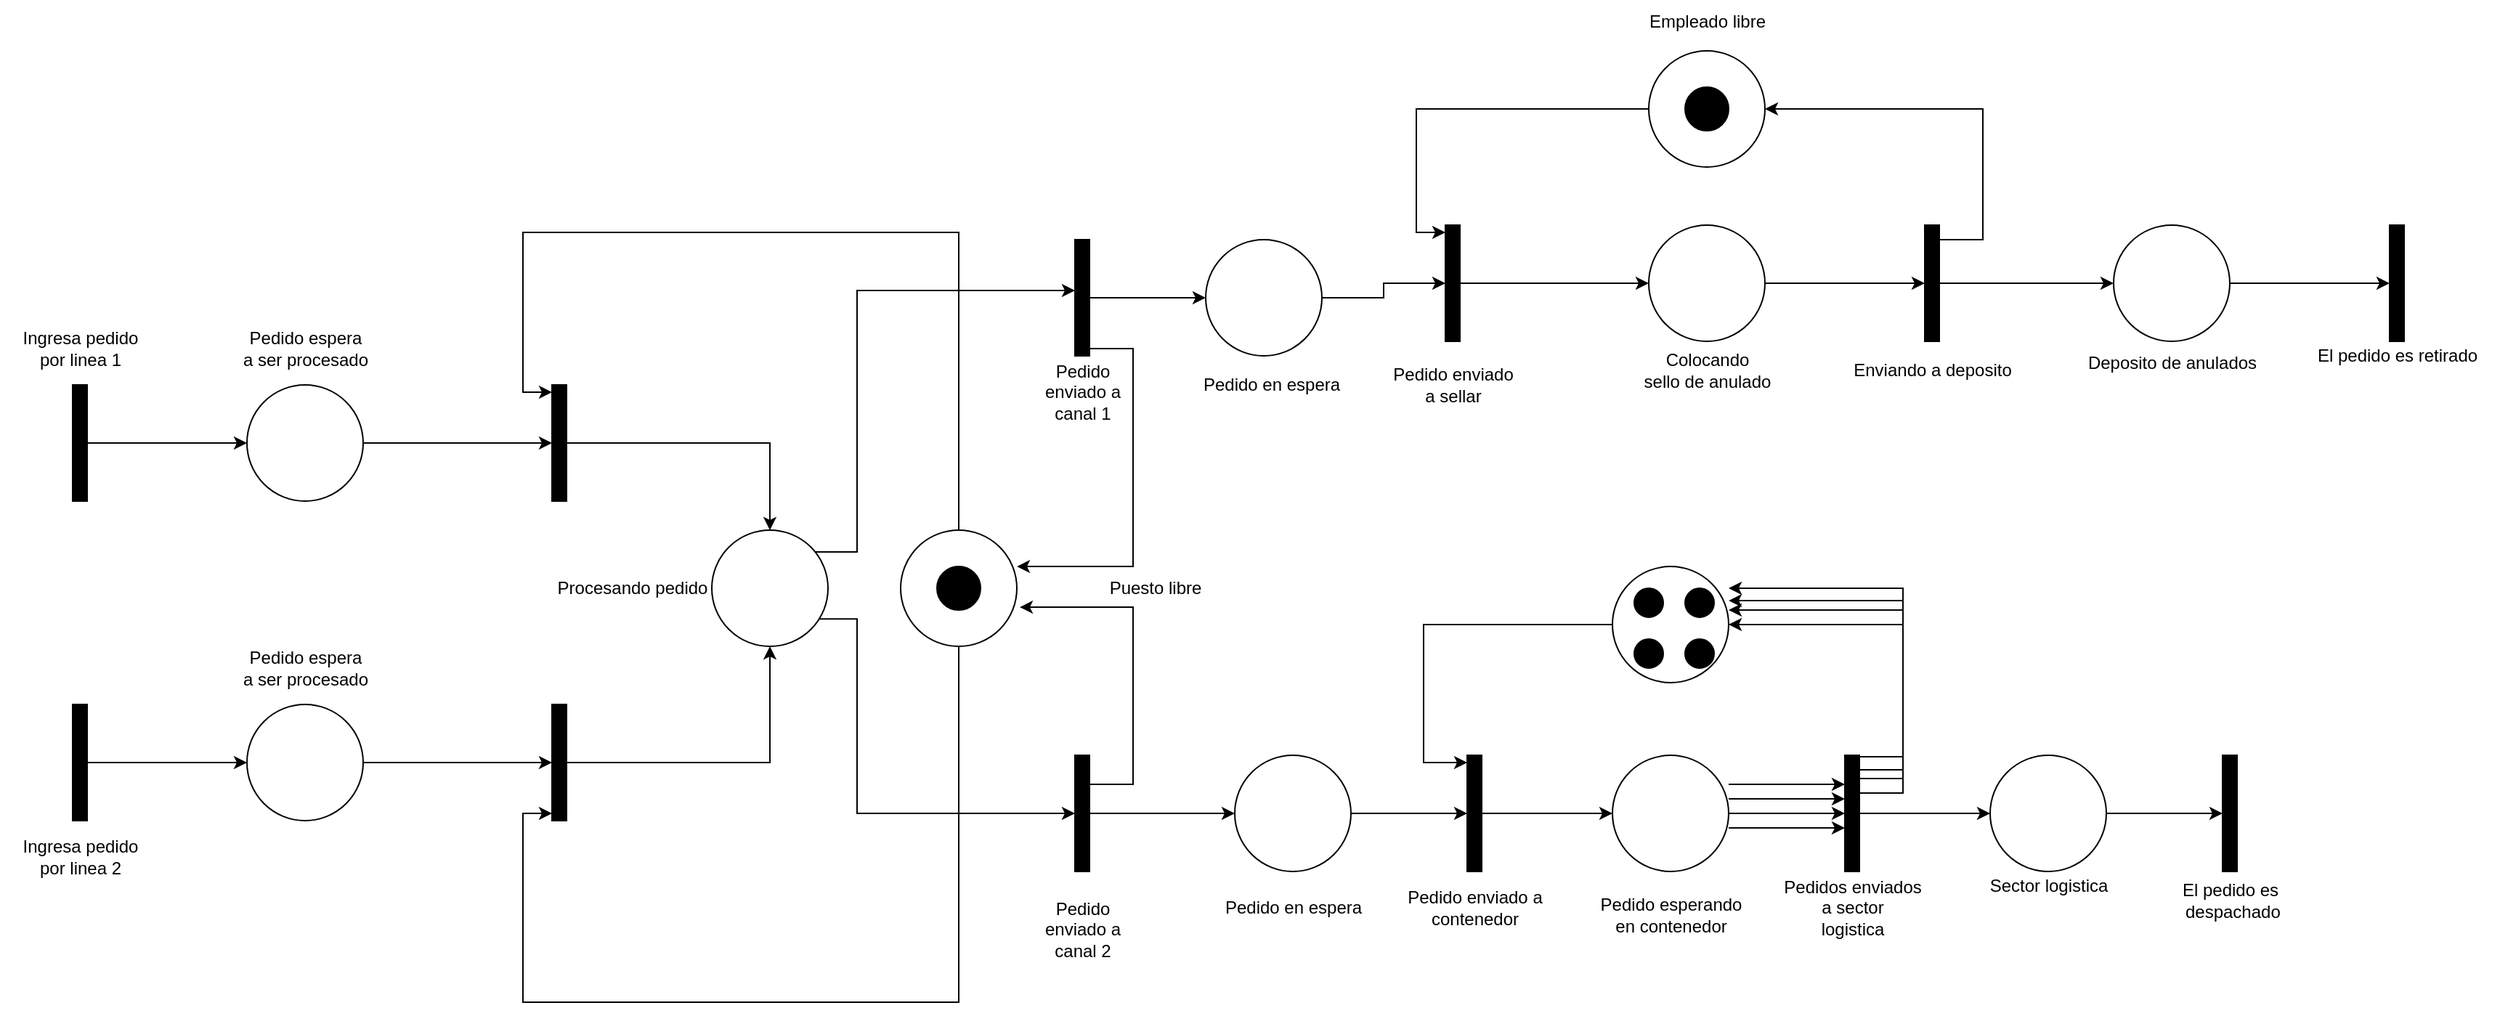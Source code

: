 <mxfile version="24.8.3">
  <diagram name="Page-1" id="lTk-WfhYbgz1Op_8e0j3">
    <mxGraphModel dx="3585" dy="1933" grid="1" gridSize="10" guides="1" tooltips="1" connect="1" arrows="1" fold="1" page="1" pageScale="1" pageWidth="1400" pageHeight="850" math="0" shadow="0">
      <root>
        <mxCell id="0" />
        <mxCell id="1" parent="0" />
        <mxCell id="3zEyPXpClEKox-dw9bNv-3" value="" style="edgeStyle=orthogonalEdgeStyle;rounded=0;orthogonalLoop=1;jettySize=auto;html=1;curved=0;" edge="1" parent="1" source="3zEyPXpClEKox-dw9bNv-36" target="3zEyPXpClEKox-dw9bNv-2">
          <mxGeometry relative="1" as="geometry" />
        </mxCell>
        <mxCell id="3zEyPXpClEKox-dw9bNv-1" value="" style="html=1;points=[[0,0,0,0,5],[0,1,0,0,-5],[1,0,0,0,5],[1,1,0,0,-5]];perimeter=orthogonalPerimeter;outlineConnect=0;targetShapes=umlLifeline;portConstraint=eastwest;newEdgeStyle={&quot;curved&quot;:0,&quot;rounded&quot;:0};fillColor=#000000;" vertex="1" parent="1">
          <mxGeometry x="530" y="345" width="10" height="80" as="geometry" />
        </mxCell>
        <mxCell id="3zEyPXpClEKox-dw9bNv-26" style="edgeStyle=orthogonalEdgeStyle;rounded=0;orthogonalLoop=1;jettySize=auto;html=1;" edge="1" parent="1" source="3zEyPXpClEKox-dw9bNv-2" target="3zEyPXpClEKox-dw9bNv-90">
          <mxGeometry relative="1" as="geometry">
            <mxPoint x="1230" y="280" as="targetPoint" />
            <Array as="points">
              <mxPoint x="1070" y="460" />
              <mxPoint x="1070" y="280" />
            </Array>
          </mxGeometry>
        </mxCell>
        <mxCell id="3zEyPXpClEKox-dw9bNv-57" style="edgeStyle=orthogonalEdgeStyle;rounded=0;orthogonalLoop=1;jettySize=auto;html=1;exitX=0.917;exitY=0.764;exitDx=0;exitDy=0;exitPerimeter=0;" edge="1" parent="1" source="3zEyPXpClEKox-dw9bNv-2" target="3zEyPXpClEKox-dw9bNv-8">
          <mxGeometry relative="1" as="geometry">
            <Array as="points">
              <mxPoint x="1070" y="506" />
              <mxPoint x="1070" y="640" />
            </Array>
          </mxGeometry>
        </mxCell>
        <mxCell id="3zEyPXpClEKox-dw9bNv-2" value="" style="ellipse;whiteSpace=wrap;html=1;aspect=fixed;" vertex="1" parent="1">
          <mxGeometry x="970" y="445" width="80" height="80" as="geometry" />
        </mxCell>
        <mxCell id="3zEyPXpClEKox-dw9bNv-6" style="edgeStyle=orthogonalEdgeStyle;rounded=0;orthogonalLoop=1;jettySize=auto;html=1;curved=0;entryX=0.5;entryY=1;entryDx=0;entryDy=0;" edge="1" parent="1" source="3zEyPXpClEKox-dw9bNv-34" target="3zEyPXpClEKox-dw9bNv-2">
          <mxGeometry relative="1" as="geometry" />
        </mxCell>
        <mxCell id="3zEyPXpClEKox-dw9bNv-4" value="" style="html=1;points=[[0,0,0,0,5],[0,1,0,0,-5],[1,0,0,0,5],[1,1,0,0,-5]];perimeter=orthogonalPerimeter;outlineConnect=0;targetShapes=umlLifeline;portConstraint=eastwest;newEdgeStyle={&quot;curved&quot;:0,&quot;rounded&quot;:0};fillColor=#000000;" vertex="1" parent="1">
          <mxGeometry x="530" y="565" width="10" height="80" as="geometry" />
        </mxCell>
        <mxCell id="3zEyPXpClEKox-dw9bNv-23" style="edgeStyle=orthogonalEdgeStyle;rounded=0;orthogonalLoop=1;jettySize=auto;html=1;curved=0;entryX=0;entryY=0.5;entryDx=0;entryDy=0;" edge="1" parent="1" source="3zEyPXpClEKox-dw9bNv-7" target="3zEyPXpClEKox-dw9bNv-9">
          <mxGeometry relative="1" as="geometry" />
        </mxCell>
        <mxCell id="3zEyPXpClEKox-dw9bNv-7" value="" style="html=1;points=[[0,0,0,0,5],[0,1,0,0,-5],[1,0,0,0,5],[1,1,0,0,-5]];perimeter=orthogonalPerimeter;outlineConnect=0;targetShapes=umlLifeline;portConstraint=eastwest;newEdgeStyle={&quot;curved&quot;:0,&quot;rounded&quot;:0};fillColor=#000000;" vertex="1" parent="1">
          <mxGeometry x="1475" y="235" width="10" height="80" as="geometry" />
        </mxCell>
        <mxCell id="3zEyPXpClEKox-dw9bNv-39" style="edgeStyle=orthogonalEdgeStyle;rounded=0;orthogonalLoop=1;jettySize=auto;html=1;curved=0;entryX=1.025;entryY=0.663;entryDx=0;entryDy=0;entryPerimeter=0;" edge="1" parent="1" source="3zEyPXpClEKox-dw9bNv-8" target="3zEyPXpClEKox-dw9bNv-38">
          <mxGeometry relative="1" as="geometry">
            <mxPoint x="1310" y="510" as="targetPoint" />
            <Array as="points">
              <mxPoint x="1260" y="620" />
              <mxPoint x="1260" y="498" />
            </Array>
          </mxGeometry>
        </mxCell>
        <mxCell id="3zEyPXpClEKox-dw9bNv-60" value="" style="edgeStyle=orthogonalEdgeStyle;rounded=0;orthogonalLoop=1;jettySize=auto;html=1;curved=0;" edge="1" parent="1" source="3zEyPXpClEKox-dw9bNv-8" target="3zEyPXpClEKox-dw9bNv-58">
          <mxGeometry relative="1" as="geometry" />
        </mxCell>
        <mxCell id="3zEyPXpClEKox-dw9bNv-8" value="" style="html=1;points=[[0,0,0,0,5],[0,1,0,0,-5],[1,0,0,0,5],[1,1,0,0,-5]];perimeter=orthogonalPerimeter;outlineConnect=0;targetShapes=umlLifeline;portConstraint=eastwest;newEdgeStyle={&quot;curved&quot;:0,&quot;rounded&quot;:0};fillColor=#000000;" vertex="1" parent="1">
          <mxGeometry x="1220" y="600" width="10" height="80" as="geometry" />
        </mxCell>
        <mxCell id="3zEyPXpClEKox-dw9bNv-22" value="" style="edgeStyle=orthogonalEdgeStyle;rounded=0;orthogonalLoop=1;jettySize=auto;html=1;" edge="1" parent="1" source="3zEyPXpClEKox-dw9bNv-9" target="3zEyPXpClEKox-dw9bNv-15">
          <mxGeometry relative="1" as="geometry" />
        </mxCell>
        <mxCell id="3zEyPXpClEKox-dw9bNv-9" value="" style="ellipse;whiteSpace=wrap;html=1;aspect=fixed;" vertex="1" parent="1">
          <mxGeometry x="1615" y="235" width="80" height="80" as="geometry" />
        </mxCell>
        <mxCell id="3zEyPXpClEKox-dw9bNv-20" style="edgeStyle=orthogonalEdgeStyle;rounded=0;orthogonalLoop=1;jettySize=auto;html=1;curved=0;entryX=0;entryY=0.5;entryDx=0;entryDy=0;" edge="1" parent="1" source="3zEyPXpClEKox-dw9bNv-15" target="3zEyPXpClEKox-dw9bNv-16">
          <mxGeometry relative="1" as="geometry" />
        </mxCell>
        <mxCell id="3zEyPXpClEKox-dw9bNv-24" style="edgeStyle=orthogonalEdgeStyle;rounded=0;orthogonalLoop=1;jettySize=auto;html=1;curved=0;entryX=1;entryY=0.5;entryDx=0;entryDy=0;" edge="1" parent="1" source="3zEyPXpClEKox-dw9bNv-15" target="3zEyPXpClEKox-dw9bNv-18">
          <mxGeometry relative="1" as="geometry">
            <Array as="points">
              <mxPoint x="1845" y="245" />
              <mxPoint x="1845" y="155" />
            </Array>
          </mxGeometry>
        </mxCell>
        <mxCell id="3zEyPXpClEKox-dw9bNv-15" value="" style="html=1;points=[[0,0,0,0,5],[0,1,0,0,-5],[1,0,0,0,5],[1,1,0,0,-5]];perimeter=orthogonalPerimeter;outlineConnect=0;targetShapes=umlLifeline;portConstraint=eastwest;newEdgeStyle={&quot;curved&quot;:0,&quot;rounded&quot;:0};fillColor=#000000;" vertex="1" parent="1">
          <mxGeometry x="1805" y="235" width="10" height="80" as="geometry" />
        </mxCell>
        <mxCell id="3zEyPXpClEKox-dw9bNv-21" value="" style="edgeStyle=orthogonalEdgeStyle;rounded=0;orthogonalLoop=1;jettySize=auto;html=1;" edge="1" parent="1" source="3zEyPXpClEKox-dw9bNv-16" target="3zEyPXpClEKox-dw9bNv-17">
          <mxGeometry relative="1" as="geometry" />
        </mxCell>
        <mxCell id="3zEyPXpClEKox-dw9bNv-16" value="" style="ellipse;whiteSpace=wrap;html=1;aspect=fixed;" vertex="1" parent="1">
          <mxGeometry x="1935" y="235" width="80" height="80" as="geometry" />
        </mxCell>
        <mxCell id="3zEyPXpClEKox-dw9bNv-17" value="" style="html=1;points=[[0,0,0,0,5],[0,1,0,0,-5],[1,0,0,0,5],[1,1,0,0,-5]];perimeter=orthogonalPerimeter;outlineConnect=0;targetShapes=umlLifeline;portConstraint=eastwest;newEdgeStyle={&quot;curved&quot;:0,&quot;rounded&quot;:0};fillColor=#000000;" vertex="1" parent="1">
          <mxGeometry x="2125" y="235" width="10" height="80" as="geometry" />
        </mxCell>
        <mxCell id="3zEyPXpClEKox-dw9bNv-18" value="" style="ellipse;whiteSpace=wrap;html=1;aspect=fixed;" vertex="1" parent="1">
          <mxGeometry x="1615" y="115" width="80" height="80" as="geometry" />
        </mxCell>
        <mxCell id="3zEyPXpClEKox-dw9bNv-19" value="" style="ellipse;whiteSpace=wrap;html=1;aspect=fixed;fillColor=#000000;" vertex="1" parent="1">
          <mxGeometry x="1640" y="140" width="30" height="30" as="geometry" />
        </mxCell>
        <mxCell id="3zEyPXpClEKox-dw9bNv-25" style="edgeStyle=orthogonalEdgeStyle;rounded=0;orthogonalLoop=1;jettySize=auto;html=1;entryX=0;entryY=0;entryDx=0;entryDy=5;entryPerimeter=0;" edge="1" parent="1" source="3zEyPXpClEKox-dw9bNv-18" target="3zEyPXpClEKox-dw9bNv-7">
          <mxGeometry relative="1" as="geometry">
            <Array as="points">
              <mxPoint x="1455" y="155" />
              <mxPoint x="1455" y="240" />
            </Array>
          </mxGeometry>
        </mxCell>
        <mxCell id="3zEyPXpClEKox-dw9bNv-27" value="&lt;div&gt;Ingresa pedido&lt;/div&gt;&lt;div&gt;por linea 1&lt;br&gt;&lt;/div&gt;" style="text;html=1;align=center;verticalAlign=middle;resizable=0;points=[];autosize=1;strokeColor=none;fillColor=none;" vertex="1" parent="1">
          <mxGeometry x="480" y="300" width="110" height="40" as="geometry" />
        </mxCell>
        <mxCell id="3zEyPXpClEKox-dw9bNv-28" value="&lt;div&gt;Ingresa pedido&lt;/div&gt;&lt;div&gt;por linea 2&lt;br&gt;&lt;/div&gt;" style="text;html=1;align=center;verticalAlign=middle;resizable=0;points=[];autosize=1;strokeColor=none;fillColor=none;" vertex="1" parent="1">
          <mxGeometry x="480" y="650" width="110" height="40" as="geometry" />
        </mxCell>
        <mxCell id="3zEyPXpClEKox-dw9bNv-31" value="" style="edgeStyle=orthogonalEdgeStyle;rounded=0;orthogonalLoop=1;jettySize=auto;html=1;curved=0;entryX=0;entryY=0.5;entryDx=0;entryDy=0;" edge="1" parent="1" source="3zEyPXpClEKox-dw9bNv-4" target="3zEyPXpClEKox-dw9bNv-30">
          <mxGeometry relative="1" as="geometry">
            <mxPoint x="540" y="605" as="sourcePoint" />
            <mxPoint x="840" y="525" as="targetPoint" />
          </mxGeometry>
        </mxCell>
        <mxCell id="3zEyPXpClEKox-dw9bNv-30" value="" style="ellipse;whiteSpace=wrap;html=1;aspect=fixed;" vertex="1" parent="1">
          <mxGeometry x="650" y="565" width="80" height="80" as="geometry" />
        </mxCell>
        <mxCell id="3zEyPXpClEKox-dw9bNv-33" value="" style="edgeStyle=orthogonalEdgeStyle;rounded=0;orthogonalLoop=1;jettySize=auto;html=1;curved=0;" edge="1" parent="1" source="3zEyPXpClEKox-dw9bNv-1" target="3zEyPXpClEKox-dw9bNv-32">
          <mxGeometry relative="1" as="geometry">
            <mxPoint x="540" y="385" as="sourcePoint" />
            <mxPoint x="840" y="445" as="targetPoint" />
          </mxGeometry>
        </mxCell>
        <mxCell id="3zEyPXpClEKox-dw9bNv-32" value="" style="ellipse;whiteSpace=wrap;html=1;aspect=fixed;" vertex="1" parent="1">
          <mxGeometry x="650" y="345" width="80" height="80" as="geometry" />
        </mxCell>
        <mxCell id="3zEyPXpClEKox-dw9bNv-35" value="" style="edgeStyle=orthogonalEdgeStyle;rounded=0;orthogonalLoop=1;jettySize=auto;html=1;curved=0;" edge="1" parent="1" source="3zEyPXpClEKox-dw9bNv-30" target="3zEyPXpClEKox-dw9bNv-34">
          <mxGeometry relative="1" as="geometry">
            <mxPoint x="730" y="605" as="sourcePoint" />
            <mxPoint x="1010" y="525" as="targetPoint" />
          </mxGeometry>
        </mxCell>
        <mxCell id="3zEyPXpClEKox-dw9bNv-34" value="" style="html=1;points=[[0,0,0,0,5],[0,1,0,0,-5],[1,0,0,0,5],[1,1,0,0,-5]];perimeter=orthogonalPerimeter;outlineConnect=0;targetShapes=umlLifeline;portConstraint=eastwest;newEdgeStyle={&quot;curved&quot;:0,&quot;rounded&quot;:0};fillColor=#000000;" vertex="1" parent="1">
          <mxGeometry x="860" y="565" width="10" height="80" as="geometry" />
        </mxCell>
        <mxCell id="3zEyPXpClEKox-dw9bNv-37" value="" style="edgeStyle=orthogonalEdgeStyle;rounded=0;orthogonalLoop=1;jettySize=auto;html=1;curved=0;" edge="1" parent="1" source="3zEyPXpClEKox-dw9bNv-32" target="3zEyPXpClEKox-dw9bNv-36">
          <mxGeometry relative="1" as="geometry">
            <mxPoint x="730" y="385" as="sourcePoint" />
            <mxPoint x="1010" y="445" as="targetPoint" />
          </mxGeometry>
        </mxCell>
        <mxCell id="3zEyPXpClEKox-dw9bNv-36" value="" style="html=1;points=[[0,0,0,0,5],[0,1,0,0,-5],[1,0,0,0,5],[1,1,0,0,-5]];perimeter=orthogonalPerimeter;outlineConnect=0;targetShapes=umlLifeline;portConstraint=eastwest;newEdgeStyle={&quot;curved&quot;:0,&quot;rounded&quot;:0};fillColor=#000000;" vertex="1" parent="1">
          <mxGeometry x="860" y="345" width="10" height="80" as="geometry" />
        </mxCell>
        <mxCell id="3zEyPXpClEKox-dw9bNv-38" value="" style="ellipse;whiteSpace=wrap;html=1;aspect=fixed;" vertex="1" parent="1">
          <mxGeometry x="1100" y="445" width="80" height="80" as="geometry" />
        </mxCell>
        <mxCell id="3zEyPXpClEKox-dw9bNv-40" style="edgeStyle=orthogonalEdgeStyle;rounded=0;orthogonalLoop=1;jettySize=auto;html=1;curved=0;entryX=1;entryY=0.313;entryDx=0;entryDy=0;entryPerimeter=0;exitX=1;exitY=1;exitDx=0;exitDy=-5;exitPerimeter=0;" edge="1" parent="1" source="3zEyPXpClEKox-dw9bNv-90" target="3zEyPXpClEKox-dw9bNv-38">
          <mxGeometry relative="1" as="geometry">
            <mxPoint x="1320" y="300" as="sourcePoint" />
            <Array as="points">
              <mxPoint x="1260" y="320" />
              <mxPoint x="1260" y="470" />
            </Array>
          </mxGeometry>
        </mxCell>
        <mxCell id="3zEyPXpClEKox-dw9bNv-41" style="edgeStyle=orthogonalEdgeStyle;rounded=0;orthogonalLoop=1;jettySize=auto;html=1;entryX=0;entryY=1;entryDx=0;entryDy=-5;entryPerimeter=0;" edge="1" parent="1" source="3zEyPXpClEKox-dw9bNv-38" target="3zEyPXpClEKox-dw9bNv-34">
          <mxGeometry relative="1" as="geometry">
            <Array as="points">
              <mxPoint x="1140" y="770" />
              <mxPoint x="840" y="770" />
              <mxPoint x="840" y="640" />
            </Array>
          </mxGeometry>
        </mxCell>
        <mxCell id="3zEyPXpClEKox-dw9bNv-42" style="edgeStyle=orthogonalEdgeStyle;rounded=0;orthogonalLoop=1;jettySize=auto;html=1;entryX=0;entryY=0;entryDx=0;entryDy=5;entryPerimeter=0;" edge="1" parent="1" source="3zEyPXpClEKox-dw9bNv-38" target="3zEyPXpClEKox-dw9bNv-36">
          <mxGeometry relative="1" as="geometry">
            <Array as="points">
              <mxPoint x="1140" y="240" />
              <mxPoint x="840" y="240" />
              <mxPoint x="840" y="350" />
            </Array>
          </mxGeometry>
        </mxCell>
        <mxCell id="3zEyPXpClEKox-dw9bNv-45" value="" style="ellipse;whiteSpace=wrap;html=1;aspect=fixed;fillColor=#000000;" vertex="1" parent="1">
          <mxGeometry x="1125" y="470" width="30" height="30" as="geometry" />
        </mxCell>
        <mxCell id="3zEyPXpClEKox-dw9bNv-47" value="&lt;div&gt;Pedido espera&lt;/div&gt;&lt;div&gt;a ser procesado&lt;br&gt;&lt;/div&gt;" style="text;html=1;align=center;verticalAlign=middle;resizable=0;points=[];autosize=1;strokeColor=none;fillColor=none;" vertex="1" parent="1">
          <mxGeometry x="635" y="300" width="110" height="40" as="geometry" />
        </mxCell>
        <mxCell id="3zEyPXpClEKox-dw9bNv-48" value="&lt;div&gt;Pedido espera&lt;/div&gt;&lt;div&gt;a ser procesado&lt;br&gt;&lt;/div&gt;" style="text;html=1;align=center;verticalAlign=middle;resizable=0;points=[];autosize=1;strokeColor=none;fillColor=none;" vertex="1" parent="1">
          <mxGeometry x="635" y="520" width="110" height="40" as="geometry" />
        </mxCell>
        <mxCell id="3zEyPXpClEKox-dw9bNv-49" value="Procesando pedido" style="text;html=1;align=center;verticalAlign=middle;resizable=0;points=[];autosize=1;strokeColor=none;fillColor=none;" vertex="1" parent="1">
          <mxGeometry x="850" y="470" width="130" height="30" as="geometry" />
        </mxCell>
        <mxCell id="3zEyPXpClEKox-dw9bNv-50" value="Puesto libre" style="text;html=1;align=center;verticalAlign=middle;resizable=0;points=[];autosize=1;strokeColor=none;fillColor=none;" vertex="1" parent="1">
          <mxGeometry x="1230" y="470" width="90" height="30" as="geometry" />
        </mxCell>
        <mxCell id="3zEyPXpClEKox-dw9bNv-51" value="&lt;div&gt;Pedido enviado&lt;/div&gt;&lt;div&gt;a sellar&lt;br&gt;&lt;/div&gt;" style="text;html=1;align=center;verticalAlign=middle;resizable=0;points=[];autosize=1;strokeColor=none;fillColor=none;" vertex="1" parent="1">
          <mxGeometry x="1425" y="325" width="110" height="40" as="geometry" />
        </mxCell>
        <mxCell id="3zEyPXpClEKox-dw9bNv-52" value="&lt;div&gt;Colocando&lt;/div&gt;&lt;div&gt;sello de anulado&lt;br&gt;&lt;/div&gt;" style="text;html=1;align=center;verticalAlign=middle;resizable=0;points=[];autosize=1;strokeColor=none;fillColor=none;" vertex="1" parent="1">
          <mxGeometry x="1595" y="315" width="120" height="40" as="geometry" />
        </mxCell>
        <mxCell id="3zEyPXpClEKox-dw9bNv-53" value="Enviando a deposito" style="text;html=1;align=center;verticalAlign=middle;resizable=0;points=[];autosize=1;strokeColor=none;fillColor=none;" vertex="1" parent="1">
          <mxGeometry x="1740" y="320" width="140" height="30" as="geometry" />
        </mxCell>
        <mxCell id="3zEyPXpClEKox-dw9bNv-54" value="Deposito de anulados" style="text;html=1;align=center;verticalAlign=middle;resizable=0;points=[];autosize=1;strokeColor=none;fillColor=none;" vertex="1" parent="1">
          <mxGeometry x="1900" y="315" width="150" height="30" as="geometry" />
        </mxCell>
        <mxCell id="3zEyPXpClEKox-dw9bNv-55" value="El pedido es retirado" style="text;html=1;align=center;verticalAlign=middle;resizable=0;points=[];autosize=1;strokeColor=none;fillColor=none;" vertex="1" parent="1">
          <mxGeometry x="2060" y="310" width="140" height="30" as="geometry" />
        </mxCell>
        <mxCell id="3zEyPXpClEKox-dw9bNv-56" value="Empleado libre" style="text;html=1;align=center;verticalAlign=middle;resizable=0;points=[];autosize=1;strokeColor=none;fillColor=none;" vertex="1" parent="1">
          <mxGeometry x="1600" y="80" width="110" height="30" as="geometry" />
        </mxCell>
        <mxCell id="3zEyPXpClEKox-dw9bNv-61" value="" style="edgeStyle=orthogonalEdgeStyle;rounded=0;orthogonalLoop=1;jettySize=auto;html=1;" edge="1" parent="1" source="3zEyPXpClEKox-dw9bNv-58" target="3zEyPXpClEKox-dw9bNv-59">
          <mxGeometry relative="1" as="geometry" />
        </mxCell>
        <mxCell id="3zEyPXpClEKox-dw9bNv-58" value="" style="ellipse;whiteSpace=wrap;html=1;aspect=fixed;" vertex="1" parent="1">
          <mxGeometry x="1330" y="600" width="80" height="80" as="geometry" />
        </mxCell>
        <mxCell id="3zEyPXpClEKox-dw9bNv-63" value="" style="edgeStyle=orthogonalEdgeStyle;rounded=0;orthogonalLoop=1;jettySize=auto;html=1;curved=0;" edge="1" parent="1" source="3zEyPXpClEKox-dw9bNv-59" target="3zEyPXpClEKox-dw9bNv-62">
          <mxGeometry relative="1" as="geometry" />
        </mxCell>
        <mxCell id="3zEyPXpClEKox-dw9bNv-59" value="" style="html=1;points=[[0,0,0,0,5],[0,1,0,0,-5],[1,0,0,0,5],[1,1,0,0,-5]];perimeter=orthogonalPerimeter;outlineConnect=0;targetShapes=umlLifeline;portConstraint=eastwest;newEdgeStyle={&quot;curved&quot;:0,&quot;rounded&quot;:0};fillColor=#000000;" vertex="1" parent="1">
          <mxGeometry x="1490" y="600" width="10" height="80" as="geometry" />
        </mxCell>
        <mxCell id="3zEyPXpClEKox-dw9bNv-65" value="" style="edgeStyle=orthogonalEdgeStyle;rounded=0;orthogonalLoop=1;jettySize=auto;html=1;" edge="1" parent="1" source="3zEyPXpClEKox-dw9bNv-62" target="3zEyPXpClEKox-dw9bNv-64">
          <mxGeometry relative="1" as="geometry" />
        </mxCell>
        <mxCell id="3zEyPXpClEKox-dw9bNv-62" value="" style="ellipse;whiteSpace=wrap;html=1;aspect=fixed;" vertex="1" parent="1">
          <mxGeometry x="1590" y="600" width="80" height="80" as="geometry" />
        </mxCell>
        <mxCell id="3zEyPXpClEKox-dw9bNv-81" value="" style="edgeStyle=orthogonalEdgeStyle;rounded=0;orthogonalLoop=1;jettySize=auto;html=1;curved=0;" edge="1" parent="1" source="3zEyPXpClEKox-dw9bNv-64" target="3zEyPXpClEKox-dw9bNv-79">
          <mxGeometry relative="1" as="geometry" />
        </mxCell>
        <mxCell id="3zEyPXpClEKox-dw9bNv-64" value="" style="html=1;points=[[0,0,0,0,5],[0,1,0,0,-5],[1,0,0,0,5],[1,1,0,0,-5]];perimeter=orthogonalPerimeter;outlineConnect=0;targetShapes=umlLifeline;portConstraint=eastwest;newEdgeStyle={&quot;curved&quot;:0,&quot;rounded&quot;:0};fillColor=#000000;" vertex="1" parent="1">
          <mxGeometry x="1750" y="600" width="10" height="80" as="geometry" />
        </mxCell>
        <mxCell id="3zEyPXpClEKox-dw9bNv-66" value="" style="ellipse;whiteSpace=wrap;html=1;aspect=fixed;" vertex="1" parent="1">
          <mxGeometry x="1590" y="470" width="80" height="80" as="geometry" />
        </mxCell>
        <mxCell id="3zEyPXpClEKox-dw9bNv-67" value="" style="ellipse;whiteSpace=wrap;html=1;aspect=fixed;fillColor=#000000;" vertex="1" parent="1">
          <mxGeometry x="1605" y="485" width="20" height="20" as="geometry" />
        </mxCell>
        <mxCell id="3zEyPXpClEKox-dw9bNv-68" value="" style="ellipse;whiteSpace=wrap;html=1;aspect=fixed;fillColor=#000000;" vertex="1" parent="1">
          <mxGeometry x="1640" y="485" width="20" height="20" as="geometry" />
        </mxCell>
        <mxCell id="3zEyPXpClEKox-dw9bNv-69" value="" style="ellipse;whiteSpace=wrap;html=1;aspect=fixed;fillColor=#000000;" vertex="1" parent="1">
          <mxGeometry x="1605" y="520" width="20" height="20" as="geometry" />
        </mxCell>
        <mxCell id="3zEyPXpClEKox-dw9bNv-70" value="" style="ellipse;whiteSpace=wrap;html=1;aspect=fixed;fillColor=#000000;" vertex="1" parent="1">
          <mxGeometry x="1640" y="520" width="20" height="20" as="geometry" />
        </mxCell>
        <mxCell id="3zEyPXpClEKox-dw9bNv-72" value="" style="edgeStyle=orthogonalEdgeStyle;rounded=0;orthogonalLoop=1;jettySize=auto;html=1;" edge="1" parent="1">
          <mxGeometry relative="1" as="geometry">
            <mxPoint x="1670" y="650" as="sourcePoint" />
            <mxPoint x="1750" y="650" as="targetPoint" />
          </mxGeometry>
        </mxCell>
        <mxCell id="3zEyPXpClEKox-dw9bNv-73" value="" style="edgeStyle=orthogonalEdgeStyle;rounded=0;orthogonalLoop=1;jettySize=auto;html=1;" edge="1" parent="1">
          <mxGeometry relative="1" as="geometry">
            <mxPoint x="1670" y="630" as="sourcePoint" />
            <mxPoint x="1750" y="630" as="targetPoint" />
          </mxGeometry>
        </mxCell>
        <mxCell id="3zEyPXpClEKox-dw9bNv-74" value="" style="edgeStyle=orthogonalEdgeStyle;rounded=0;orthogonalLoop=1;jettySize=auto;html=1;" edge="1" parent="1">
          <mxGeometry relative="1" as="geometry">
            <mxPoint x="1670" y="620" as="sourcePoint" />
            <mxPoint x="1750" y="620" as="targetPoint" />
          </mxGeometry>
        </mxCell>
        <mxCell id="3zEyPXpClEKox-dw9bNv-75" style="edgeStyle=orthogonalEdgeStyle;rounded=0;orthogonalLoop=1;jettySize=auto;html=1;curved=0;entryX=1;entryY=0.294;entryDx=0;entryDy=0;entryPerimeter=0;" edge="1" parent="1" source="3zEyPXpClEKox-dw9bNv-64" target="3zEyPXpClEKox-dw9bNv-66">
          <mxGeometry relative="1" as="geometry">
            <Array as="points">
              <mxPoint x="1790" y="610" />
              <mxPoint x="1790" y="494" />
            </Array>
          </mxGeometry>
        </mxCell>
        <mxCell id="3zEyPXpClEKox-dw9bNv-76" style="edgeStyle=orthogonalEdgeStyle;rounded=0;orthogonalLoop=1;jettySize=auto;html=1;curved=0;entryX=1;entryY=0.294;entryDx=0;entryDy=0;entryPerimeter=0;" edge="1" parent="1">
          <mxGeometry relative="1" as="geometry">
            <mxPoint x="1760" y="616" as="sourcePoint" />
            <mxPoint x="1670" y="500" as="targetPoint" />
            <Array as="points">
              <mxPoint x="1790" y="616" />
              <mxPoint x="1790" y="500" />
            </Array>
          </mxGeometry>
        </mxCell>
        <mxCell id="3zEyPXpClEKox-dw9bNv-77" style="edgeStyle=orthogonalEdgeStyle;rounded=0;orthogonalLoop=1;jettySize=auto;html=1;curved=0;entryX=1;entryY=0.294;entryDx=0;entryDy=0;entryPerimeter=0;" edge="1" parent="1">
          <mxGeometry relative="1" as="geometry">
            <mxPoint x="1760" y="626" as="sourcePoint" />
            <mxPoint x="1670" y="510" as="targetPoint" />
            <Array as="points">
              <mxPoint x="1790" y="626" />
              <mxPoint x="1790" y="510" />
            </Array>
          </mxGeometry>
        </mxCell>
        <mxCell id="3zEyPXpClEKox-dw9bNv-78" style="edgeStyle=orthogonalEdgeStyle;rounded=0;orthogonalLoop=1;jettySize=auto;html=1;curved=0;entryX=1;entryY=0.294;entryDx=0;entryDy=0;entryPerimeter=0;" edge="1" parent="1">
          <mxGeometry relative="1" as="geometry">
            <mxPoint x="1760" y="601" as="sourcePoint" />
            <mxPoint x="1670" y="485" as="targetPoint" />
            <Array as="points">
              <mxPoint x="1790" y="601" />
              <mxPoint x="1790" y="485" />
            </Array>
          </mxGeometry>
        </mxCell>
        <mxCell id="3zEyPXpClEKox-dw9bNv-86" value="" style="edgeStyle=orthogonalEdgeStyle;rounded=0;orthogonalLoop=1;jettySize=auto;html=1;" edge="1" parent="1" source="3zEyPXpClEKox-dw9bNv-79" target="3zEyPXpClEKox-dw9bNv-85">
          <mxGeometry relative="1" as="geometry" />
        </mxCell>
        <mxCell id="3zEyPXpClEKox-dw9bNv-79" value="" style="ellipse;whiteSpace=wrap;html=1;aspect=fixed;" vertex="1" parent="1">
          <mxGeometry x="1850" y="600" width="80" height="80" as="geometry" />
        </mxCell>
        <mxCell id="3zEyPXpClEKox-dw9bNv-80" value="" style="endArrow=classic;html=1;rounded=0;entryX=0;entryY=0;entryDx=0;entryDy=5;entryPerimeter=0;" edge="1" parent="1" target="3zEyPXpClEKox-dw9bNv-59">
          <mxGeometry width="50" height="50" relative="1" as="geometry">
            <mxPoint x="1590" y="510" as="sourcePoint" />
            <mxPoint x="1640" y="460" as="targetPoint" />
            <Array as="points">
              <mxPoint x="1460" y="510" />
              <mxPoint x="1460" y="605" />
            </Array>
          </mxGeometry>
        </mxCell>
        <mxCell id="3zEyPXpClEKox-dw9bNv-84" value="&lt;div&gt;El pedido es&lt;/div&gt;&lt;div&gt;&amp;nbsp;despachado&lt;/div&gt;" style="text;html=1;align=center;verticalAlign=middle;resizable=0;points=[];autosize=1;strokeColor=none;fillColor=none;" vertex="1" parent="1">
          <mxGeometry x="1965" y="680" width="100" height="40" as="geometry" />
        </mxCell>
        <mxCell id="3zEyPXpClEKox-dw9bNv-85" value="" style="html=1;points=[[0,0,0,0,5],[0,1,0,0,-5],[1,0,0,0,5],[1,1,0,0,-5]];perimeter=orthogonalPerimeter;outlineConnect=0;targetShapes=umlLifeline;portConstraint=eastwest;newEdgeStyle={&quot;curved&quot;:0,&quot;rounded&quot;:0};fillColor=#000000;" vertex="1" parent="1">
          <mxGeometry x="2010" y="600" width="10" height="80" as="geometry" />
        </mxCell>
        <mxCell id="3zEyPXpClEKox-dw9bNv-92" value="" style="edgeStyle=orthogonalEdgeStyle;rounded=0;orthogonalLoop=1;jettySize=auto;html=1;" edge="1" parent="1" source="3zEyPXpClEKox-dw9bNv-88" target="3zEyPXpClEKox-dw9bNv-7">
          <mxGeometry relative="1" as="geometry" />
        </mxCell>
        <mxCell id="3zEyPXpClEKox-dw9bNv-88" value="" style="ellipse;whiteSpace=wrap;html=1;aspect=fixed;" vertex="1" parent="1">
          <mxGeometry x="1310" y="245" width="80" height="80" as="geometry" />
        </mxCell>
        <mxCell id="3zEyPXpClEKox-dw9bNv-93" value="" style="edgeStyle=orthogonalEdgeStyle;rounded=0;orthogonalLoop=1;jettySize=auto;html=1;curved=0;" edge="1" parent="1" source="3zEyPXpClEKox-dw9bNv-90" target="3zEyPXpClEKox-dw9bNv-88">
          <mxGeometry relative="1" as="geometry" />
        </mxCell>
        <mxCell id="3zEyPXpClEKox-dw9bNv-90" value="" style="html=1;points=[[0,0,0,0,5],[0,1,0,0,-5],[1,0,0,0,5],[1,1,0,0,-5]];perimeter=orthogonalPerimeter;outlineConnect=0;targetShapes=umlLifeline;portConstraint=eastwest;newEdgeStyle={&quot;curved&quot;:0,&quot;rounded&quot;:0};fillColor=#000000;" vertex="1" parent="1">
          <mxGeometry x="1220" y="245" width="10" height="80" as="geometry" />
        </mxCell>
        <mxCell id="3zEyPXpClEKox-dw9bNv-94" value="&lt;div&gt;Pedido&lt;/div&gt;&lt;div&gt;enviado a&lt;/div&gt;&lt;div&gt;canal 1&lt;br&gt;&lt;/div&gt;" style="text;html=1;align=center;verticalAlign=middle;resizable=0;points=[];autosize=1;strokeColor=none;fillColor=none;" vertex="1" parent="1">
          <mxGeometry x="1185" y="320" width="80" height="60" as="geometry" />
        </mxCell>
        <mxCell id="3zEyPXpClEKox-dw9bNv-95" value="Pedido en espera" style="text;html=1;align=center;verticalAlign=middle;resizable=0;points=[];autosize=1;strokeColor=none;fillColor=none;" vertex="1" parent="1">
          <mxGeometry x="1295" y="330" width="120" height="30" as="geometry" />
        </mxCell>
        <mxCell id="3zEyPXpClEKox-dw9bNv-96" value="&lt;div&gt;Pedido&lt;/div&gt;&lt;div&gt;enviado a&lt;/div&gt;&lt;div&gt;canal 2&lt;br&gt;&lt;/div&gt;" style="text;html=1;align=center;verticalAlign=middle;resizable=0;points=[];autosize=1;strokeColor=none;fillColor=none;" vertex="1" parent="1">
          <mxGeometry x="1185" y="690" width="80" height="60" as="geometry" />
        </mxCell>
        <mxCell id="3zEyPXpClEKox-dw9bNv-97" value="Pedido en espera" style="text;html=1;align=center;verticalAlign=middle;resizable=0;points=[];autosize=1;strokeColor=none;fillColor=none;" vertex="1" parent="1">
          <mxGeometry x="1310" y="690" width="120" height="30" as="geometry" />
        </mxCell>
        <mxCell id="3zEyPXpClEKox-dw9bNv-98" value="&lt;div&gt;Pedido enviado a&lt;/div&gt;&lt;div&gt;contenedor&lt;br&gt;&lt;/div&gt;" style="text;html=1;align=center;verticalAlign=middle;resizable=0;points=[];autosize=1;strokeColor=none;fillColor=none;" vertex="1" parent="1">
          <mxGeometry x="1435" y="685" width="120" height="40" as="geometry" />
        </mxCell>
        <mxCell id="3zEyPXpClEKox-dw9bNv-99" value="&lt;div&gt;Pedido esperando&lt;/div&gt;&lt;div&gt;en contenedor&lt;br&gt;&lt;/div&gt;" style="text;html=1;align=center;verticalAlign=middle;resizable=0;points=[];autosize=1;strokeColor=none;fillColor=none;" vertex="1" parent="1">
          <mxGeometry x="1565" y="690" width="130" height="40" as="geometry" />
        </mxCell>
        <mxCell id="3zEyPXpClEKox-dw9bNv-100" value="&lt;div&gt;Pedidos enviados&lt;/div&gt;&lt;div&gt;a sector&lt;/div&gt;&lt;div&gt;logistica&lt;br&gt;&lt;/div&gt;" style="text;html=1;align=center;verticalAlign=middle;resizable=0;points=[];autosize=1;strokeColor=none;fillColor=none;" vertex="1" parent="1">
          <mxGeometry x="1695" y="675" width="120" height="60" as="geometry" />
        </mxCell>
        <mxCell id="3zEyPXpClEKox-dw9bNv-101" value="Sector logistica" style="text;html=1;align=center;verticalAlign=middle;resizable=0;points=[];autosize=1;strokeColor=none;fillColor=none;" vertex="1" parent="1">
          <mxGeometry x="1835" y="675" width="110" height="30" as="geometry" />
        </mxCell>
      </root>
    </mxGraphModel>
  </diagram>
</mxfile>

